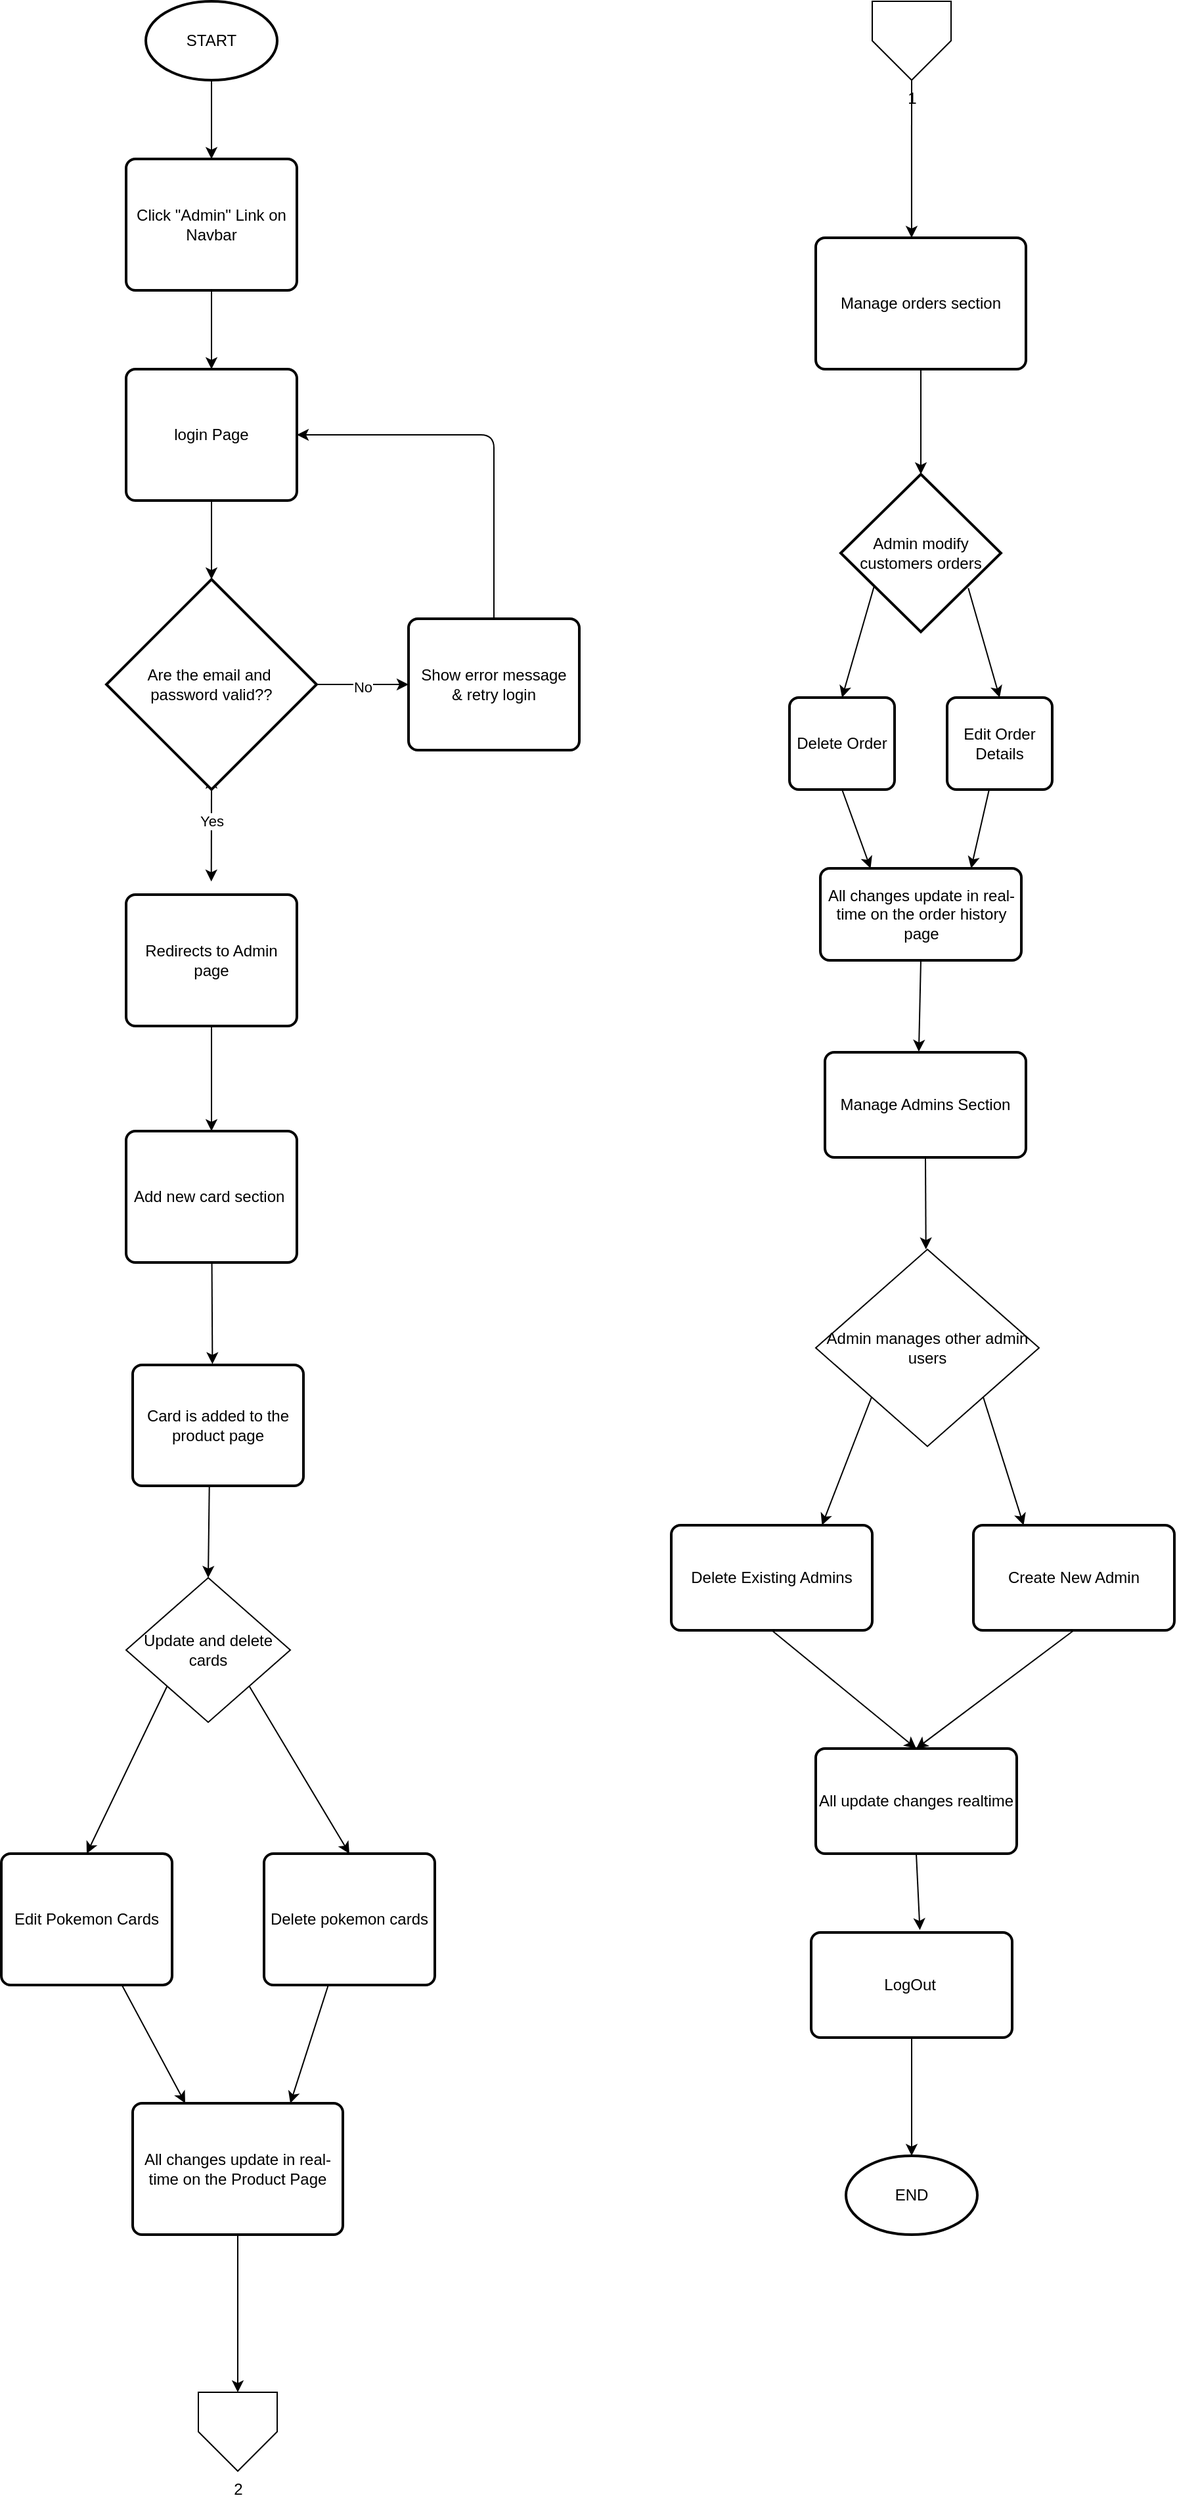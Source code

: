 <mxfile>
    <diagram id="XE9SFRW0t8WYeOgqMtNY" name="Page-1">
        <mxGraphModel dx="456" dy="194" grid="1" gridSize="10" guides="1" tooltips="1" connect="1" arrows="1" fold="1" page="1" pageScale="1" pageWidth="1654" pageHeight="2336" math="0" shadow="0">
            <root>
                <mxCell id="0"/>
                <mxCell id="1" parent="0"/>
                <mxCell id="2" style="edgeStyle=none;html=1;exitX=0.5;exitY=1;exitDx=0;exitDy=0;exitPerimeter=0;entryX=0.5;entryY=0;entryDx=0;entryDy=0;" parent="1" source="3" target="5" edge="1">
                    <mxGeometry relative="1" as="geometry"/>
                </mxCell>
                <mxCell id="3" value="START" style="strokeWidth=2;html=1;shape=mxgraph.flowchart.start_1;whiteSpace=wrap;" parent="1" vertex="1">
                    <mxGeometry x="240" y="228" width="100" height="60" as="geometry"/>
                </mxCell>
                <mxCell id="4" style="edgeStyle=none;html=1;exitX=0.5;exitY=1;exitDx=0;exitDy=0;entryX=0.5;entryY=0;entryDx=0;entryDy=0;" parent="1" source="5" target="6" edge="1">
                    <mxGeometry relative="1" as="geometry"/>
                </mxCell>
                <mxCell id="5" value="Click &quot;Admin&quot; Link on Navbar" style="rounded=1;whiteSpace=wrap;html=1;absoluteArcSize=1;arcSize=14;strokeWidth=2;" parent="1" vertex="1">
                    <mxGeometry x="225" y="348" width="130" height="100" as="geometry"/>
                </mxCell>
                <mxCell id="6" value="login Page" style="rounded=1;whiteSpace=wrap;html=1;absoluteArcSize=1;arcSize=14;strokeWidth=2;" parent="1" vertex="1">
                    <mxGeometry x="225" y="508" width="130" height="100" as="geometry"/>
                </mxCell>
                <mxCell id="7" style="edgeStyle=none;html=1;exitX=1;exitY=0.5;exitDx=0;exitDy=0;exitPerimeter=0;" parent="1" source="12" edge="1">
                    <mxGeometry relative="1" as="geometry">
                        <mxPoint x="440" y="748" as="targetPoint"/>
                    </mxGeometry>
                </mxCell>
                <mxCell id="8" value="No" style="edgeLabel;html=1;align=center;verticalAlign=middle;resizable=0;points=[];" parent="7" vertex="1" connectable="0">
                    <mxGeometry x="-0.018" y="-2" relative="1" as="geometry">
                        <mxPoint as="offset"/>
                    </mxGeometry>
                </mxCell>
                <mxCell id="9" style="edgeStyle=none;html=1;exitX=0.5;exitY=1;exitDx=0;exitDy=0;exitPerimeter=0;" parent="1" source="12" edge="1">
                    <mxGeometry relative="1" as="geometry">
                        <mxPoint x="289.857" y="818.19" as="targetPoint"/>
                    </mxGeometry>
                </mxCell>
                <mxCell id="10" style="edgeStyle=none;html=1;exitX=0.5;exitY=1;exitDx=0;exitDy=0;exitPerimeter=0;" parent="1" source="12" edge="1">
                    <mxGeometry relative="1" as="geometry">
                        <mxPoint x="289.857" y="898" as="targetPoint"/>
                    </mxGeometry>
                </mxCell>
                <mxCell id="11" value="Yes" style="edgeLabel;html=1;align=center;verticalAlign=middle;resizable=0;points=[];" parent="10" vertex="1" connectable="0">
                    <mxGeometry x="-0.31" relative="1" as="geometry">
                        <mxPoint as="offset"/>
                    </mxGeometry>
                </mxCell>
                <mxCell id="12" value="Are the email and&amp;nbsp;&lt;div&gt;password valid??&lt;/div&gt;" style="strokeWidth=2;html=1;shape=mxgraph.flowchart.decision;whiteSpace=wrap;" parent="1" vertex="1">
                    <mxGeometry x="210" y="668" width="160" height="160" as="geometry"/>
                </mxCell>
                <mxCell id="13" style="edgeStyle=none;html=1;exitX=0.5;exitY=1;exitDx=0;exitDy=0;entryX=0.5;entryY=0;entryDx=0;entryDy=0;entryPerimeter=0;" parent="1" source="6" target="12" edge="1">
                    <mxGeometry relative="1" as="geometry"/>
                </mxCell>
                <mxCell id="14" style="edgeStyle=none;html=1;exitX=0.5;exitY=0;exitDx=0;exitDy=0;entryX=1;entryY=0.5;entryDx=0;entryDy=0;" parent="1" source="15" target="6" edge="1">
                    <mxGeometry relative="1" as="geometry">
                        <Array as="points">
                            <mxPoint x="505" y="558"/>
                        </Array>
                    </mxGeometry>
                </mxCell>
                <mxCell id="15" value="Show error message&lt;div&gt;&amp;amp; retry login&lt;/div&gt;" style="rounded=1;whiteSpace=wrap;html=1;absoluteArcSize=1;arcSize=14;strokeWidth=2;" parent="1" vertex="1">
                    <mxGeometry x="440" y="698" width="130" height="100" as="geometry"/>
                </mxCell>
                <mxCell id="16" style="edgeStyle=none;html=1;entryX=0.5;entryY=0;entryDx=0;entryDy=0;" parent="1" source="17" target="19" edge="1">
                    <mxGeometry relative="1" as="geometry"/>
                </mxCell>
                <mxCell id="17" value="Redirects to Admin page" style="rounded=1;whiteSpace=wrap;html=1;absoluteArcSize=1;arcSize=14;strokeWidth=2;" parent="1" vertex="1">
                    <mxGeometry x="225" y="908" width="130" height="100" as="geometry"/>
                </mxCell>
                <mxCell id="18" style="edgeStyle=none;html=1;entryX=0.467;entryY=-0.007;entryDx=0;entryDy=0;entryPerimeter=0;" parent="1" source="19" target="20" edge="1">
                    <mxGeometry relative="1" as="geometry"/>
                </mxCell>
                <mxCell id="19" value="Add new card section&amp;nbsp;" style="rounded=1;whiteSpace=wrap;html=1;absoluteArcSize=1;arcSize=14;strokeWidth=2;" parent="1" vertex="1">
                    <mxGeometry x="225" y="1088" width="130" height="100" as="geometry"/>
                </mxCell>
                <mxCell id="20" value="Card is added to the product page" style="rounded=1;whiteSpace=wrap;html=1;absoluteArcSize=1;arcSize=14;strokeWidth=2;" parent="1" vertex="1">
                    <mxGeometry x="230" y="1266" width="130" height="92" as="geometry"/>
                </mxCell>
                <mxCell id="21" style="edgeStyle=none;html=1;exitX=0.449;exitY=0.993;exitDx=0;exitDy=0;entryX=0.5;entryY=0;entryDx=0;entryDy=0;exitPerimeter=0;" parent="1" source="20" target="28" edge="1">
                    <mxGeometry relative="1" as="geometry">
                        <mxPoint x="284.67" y="1431.2" as="targetPoint"/>
                    </mxGeometry>
                </mxCell>
                <mxCell id="22" style="edgeStyle=none;html=1;entryX=0.25;entryY=0;entryDx=0;entryDy=0;" parent="1" source="23" target="30" edge="1">
                    <mxGeometry relative="1" as="geometry"/>
                </mxCell>
                <mxCell id="23" value="Edit Pokemon Cards" style="rounded=1;whiteSpace=wrap;html=1;absoluteArcSize=1;arcSize=14;strokeWidth=2;" parent="1" vertex="1">
                    <mxGeometry x="130" y="1638" width="130" height="100" as="geometry"/>
                </mxCell>
                <mxCell id="24" style="edgeStyle=none;html=1;entryX=0.75;entryY=0;entryDx=0;entryDy=0;" parent="1" source="25" target="30" edge="1">
                    <mxGeometry relative="1" as="geometry"/>
                </mxCell>
                <mxCell id="25" value="Delete pokemon cards" style="rounded=1;whiteSpace=wrap;html=1;absoluteArcSize=1;arcSize=14;strokeWidth=2;" parent="1" vertex="1">
                    <mxGeometry x="330" y="1638" width="130" height="100" as="geometry"/>
                </mxCell>
                <mxCell id="26" style="edgeStyle=none;html=1;exitX=0;exitY=1;exitDx=0;exitDy=0;entryX=0.5;entryY=0;entryDx=0;entryDy=0;" parent="1" source="28" target="23" edge="1">
                    <mxGeometry relative="1" as="geometry"/>
                </mxCell>
                <mxCell id="27" style="edgeStyle=none;html=1;exitX=1;exitY=1;exitDx=0;exitDy=0;entryX=0.5;entryY=0;entryDx=0;entryDy=0;" parent="1" source="28" target="25" edge="1">
                    <mxGeometry relative="1" as="geometry"/>
                </mxCell>
                <mxCell id="28" value="Update and delete cards" style="rhombus;whiteSpace=wrap;html=1;" parent="1" vertex="1">
                    <mxGeometry x="225" y="1428" width="125" height="110" as="geometry"/>
                </mxCell>
                <mxCell id="29" style="edgeStyle=none;html=1;entryX=0.5;entryY=0;entryDx=0;entryDy=0;" parent="1" source="30" target="32" edge="1">
                    <mxGeometry relative="1" as="geometry"/>
                </mxCell>
                <mxCell id="30" value="All changes update in real-time on the Product Page" style="rounded=1;whiteSpace=wrap;html=1;absoluteArcSize=1;arcSize=14;strokeWidth=2;" parent="1" vertex="1">
                    <mxGeometry x="230" y="1828" width="160" height="100" as="geometry"/>
                </mxCell>
                <mxCell id="31" value="Manage orders section" style="rounded=1;whiteSpace=wrap;html=1;absoluteArcSize=1;arcSize=14;strokeWidth=2;" parent="1" vertex="1">
                    <mxGeometry x="750" y="408" width="160" height="100" as="geometry"/>
                </mxCell>
                <mxCell id="32" value="2" style="verticalLabelPosition=bottom;verticalAlign=top;html=1;shape=offPageConnector;rounded=0;size=0.5;" parent="1" vertex="1">
                    <mxGeometry x="280" y="2048" width="60" height="60" as="geometry"/>
                </mxCell>
                <mxCell id="33" value="1" style="verticalLabelPosition=bottom;verticalAlign=top;html=1;shape=offPageConnector;rounded=0;size=0.5;" parent="1" vertex="1">
                    <mxGeometry x="793" y="228" width="60" height="60" as="geometry"/>
                </mxCell>
                <mxCell id="34" style="edgeStyle=none;html=1;exitX=0.5;exitY=1;exitDx=0;exitDy=0;entryX=0.456;entryY=0;entryDx=0;entryDy=0;entryPerimeter=0;" parent="1" source="33" target="31" edge="1">
                    <mxGeometry relative="1" as="geometry"/>
                </mxCell>
                <mxCell id="35" value="Admin modify customers orders" style="strokeWidth=2;html=1;shape=mxgraph.flowchart.decision;whiteSpace=wrap;" parent="1" vertex="1">
                    <mxGeometry x="769" y="588" width="122" height="120" as="geometry"/>
                </mxCell>
                <mxCell id="36" style="edgeStyle=none;html=1;entryX=0.5;entryY=0;entryDx=0;entryDy=0;entryPerimeter=0;" parent="1" source="31" target="35" edge="1">
                    <mxGeometry relative="1" as="geometry"/>
                </mxCell>
                <mxCell id="37" style="edgeStyle=none;html=1;exitX=0.5;exitY=1;exitDx=0;exitDy=0;entryX=0.25;entryY=0;entryDx=0;entryDy=0;" parent="1" source="38" target="43" edge="1">
                    <mxGeometry relative="1" as="geometry"/>
                </mxCell>
                <mxCell id="38" value="Delete Order" style="rounded=1;whiteSpace=wrap;html=1;absoluteArcSize=1;arcSize=14;strokeWidth=2;" parent="1" vertex="1">
                    <mxGeometry x="730" y="758" width="80" height="70" as="geometry"/>
                </mxCell>
                <mxCell id="39" style="edgeStyle=none;html=1;entryX=0.75;entryY=0;entryDx=0;entryDy=0;" parent="1" source="40" target="43" edge="1">
                    <mxGeometry relative="1" as="geometry"/>
                </mxCell>
                <mxCell id="40" value="Edit Order Details" style="rounded=1;whiteSpace=wrap;html=1;absoluteArcSize=1;arcSize=14;strokeWidth=2;" parent="1" vertex="1">
                    <mxGeometry x="850" y="758" width="80" height="70" as="geometry"/>
                </mxCell>
                <mxCell id="41" value="" style="endArrow=classic;html=1;exitX=0.21;exitY=0.705;exitDx=0;exitDy=0;exitPerimeter=0;entryX=0.5;entryY=0;entryDx=0;entryDy=0;" parent="1" source="35" target="38" edge="1">
                    <mxGeometry width="50" height="50" relative="1" as="geometry">
                        <mxPoint x="723" y="838" as="sourcePoint"/>
                        <mxPoint x="773" y="788" as="targetPoint"/>
                    </mxGeometry>
                </mxCell>
                <mxCell id="42" value="" style="endArrow=classic;html=1;exitX=0.796;exitY=0.722;exitDx=0;exitDy=0;exitPerimeter=0;entryX=0.5;entryY=0;entryDx=0;entryDy=0;" parent="1" source="35" target="40" edge="1">
                    <mxGeometry width="50" height="50" relative="1" as="geometry">
                        <mxPoint x="843" y="948" as="sourcePoint"/>
                        <mxPoint x="818" y="1033" as="targetPoint"/>
                    </mxGeometry>
                </mxCell>
                <mxCell id="43" value="All changes update in real-time on the order history page" style="rounded=1;whiteSpace=wrap;html=1;absoluteArcSize=1;arcSize=14;strokeWidth=2;" parent="1" vertex="1">
                    <mxGeometry x="753.5" y="888" width="153" height="70" as="geometry"/>
                </mxCell>
                <mxCell id="44" style="edgeStyle=none;html=1;exitX=0.5;exitY=1;exitDx=0;exitDy=0;" parent="1" source="45" edge="1">
                    <mxGeometry relative="1" as="geometry">
                        <mxPoint x="833.87" y="1178" as="targetPoint"/>
                    </mxGeometry>
                </mxCell>
                <mxCell id="45" value="Manage Admins Section" style="rounded=1;whiteSpace=wrap;html=1;absoluteArcSize=1;arcSize=14;strokeWidth=2;" parent="1" vertex="1">
                    <mxGeometry x="757" y="1028" width="153" height="80" as="geometry"/>
                </mxCell>
                <mxCell id="46" style="edgeStyle=none;html=1;exitX=0.5;exitY=1;exitDx=0;exitDy=0;entryX=0.467;entryY=-0.006;entryDx=0;entryDy=0;entryPerimeter=0;" parent="1" source="43" target="45" edge="1">
                    <mxGeometry relative="1" as="geometry"/>
                </mxCell>
                <mxCell id="47" style="edgeStyle=none;html=1;exitX=1;exitY=1;exitDx=0;exitDy=0;entryX=0.25;entryY=0;entryDx=0;entryDy=0;" parent="1" source="49" target="53" edge="1">
                    <mxGeometry relative="1" as="geometry"/>
                </mxCell>
                <mxCell id="48" style="edgeStyle=none;html=1;exitX=0;exitY=1;exitDx=0;exitDy=0;entryX=0.75;entryY=0;entryDx=0;entryDy=0;" parent="1" source="49" target="51" edge="1">
                    <mxGeometry relative="1" as="geometry"/>
                </mxCell>
                <mxCell id="49" value="Admin manages other admin users" style="rhombus;whiteSpace=wrap;html=1;" parent="1" vertex="1">
                    <mxGeometry x="750" y="1178" width="170" height="150" as="geometry"/>
                </mxCell>
                <mxCell id="50" style="edgeStyle=none;html=1;exitX=0.5;exitY=1;exitDx=0;exitDy=0;entryX=0.5;entryY=0;entryDx=0;entryDy=0;" parent="1" source="51" target="54" edge="1">
                    <mxGeometry relative="1" as="geometry"/>
                </mxCell>
                <mxCell id="51" value="Delete Existing Admins" style="rounded=1;whiteSpace=wrap;html=1;absoluteArcSize=1;arcSize=14;strokeWidth=2;" parent="1" vertex="1">
                    <mxGeometry x="640" y="1388" width="153" height="80" as="geometry"/>
                </mxCell>
                <mxCell id="52" style="edgeStyle=none;html=1;exitX=0.5;exitY=1;exitDx=0;exitDy=0;entryX=0.5;entryY=0;entryDx=0;entryDy=0;" parent="1" source="53" target="54" edge="1">
                    <mxGeometry relative="1" as="geometry"/>
                </mxCell>
                <mxCell id="53" value="Create New Admin" style="rounded=1;whiteSpace=wrap;html=1;absoluteArcSize=1;arcSize=14;strokeWidth=2;" parent="1" vertex="1">
                    <mxGeometry x="870" y="1388" width="153" height="80" as="geometry"/>
                </mxCell>
                <mxCell id="54" value="All update changes realtime" style="rounded=1;whiteSpace=wrap;html=1;absoluteArcSize=1;arcSize=14;strokeWidth=2;" parent="1" vertex="1">
                    <mxGeometry x="750" y="1558" width="153" height="80" as="geometry"/>
                </mxCell>
                <mxCell id="55" style="edgeStyle=none;html=1;" parent="1" source="56" edge="1">
                    <mxGeometry relative="1" as="geometry">
                        <mxPoint x="823" y="1868" as="targetPoint"/>
                    </mxGeometry>
                </mxCell>
                <mxCell id="56" value="LogOut&amp;nbsp;" style="rounded=1;whiteSpace=wrap;html=1;absoluteArcSize=1;arcSize=14;strokeWidth=2;" parent="1" vertex="1">
                    <mxGeometry x="746.5" y="1698" width="153" height="80" as="geometry"/>
                </mxCell>
                <mxCell id="57" style="edgeStyle=none;html=1;exitX=0.5;exitY=1;exitDx=0;exitDy=0;entryX=0.541;entryY=-0.023;entryDx=0;entryDy=0;entryPerimeter=0;" parent="1" source="54" target="56" edge="1">
                    <mxGeometry relative="1" as="geometry"/>
                </mxCell>
                <mxCell id="58" value="END" style="strokeWidth=2;html=1;shape=mxgraph.flowchart.start_1;whiteSpace=wrap;" parent="1" vertex="1">
                    <mxGeometry x="773" y="1868" width="100" height="60" as="geometry"/>
                </mxCell>
            </root>
        </mxGraphModel>
    </diagram>
</mxfile>